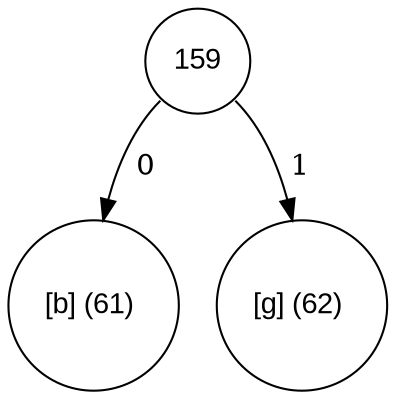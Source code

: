 digraph tree {
	node [fontname="Arial", shape="circle", width=0.5]; 

159:sw -> 98 [label = " 0"]; 
98 [label = "[b] (61) "]; 
159:se -> 103 [label = " 1"]; 
103 [label = "[g] (62) "]; 
}
